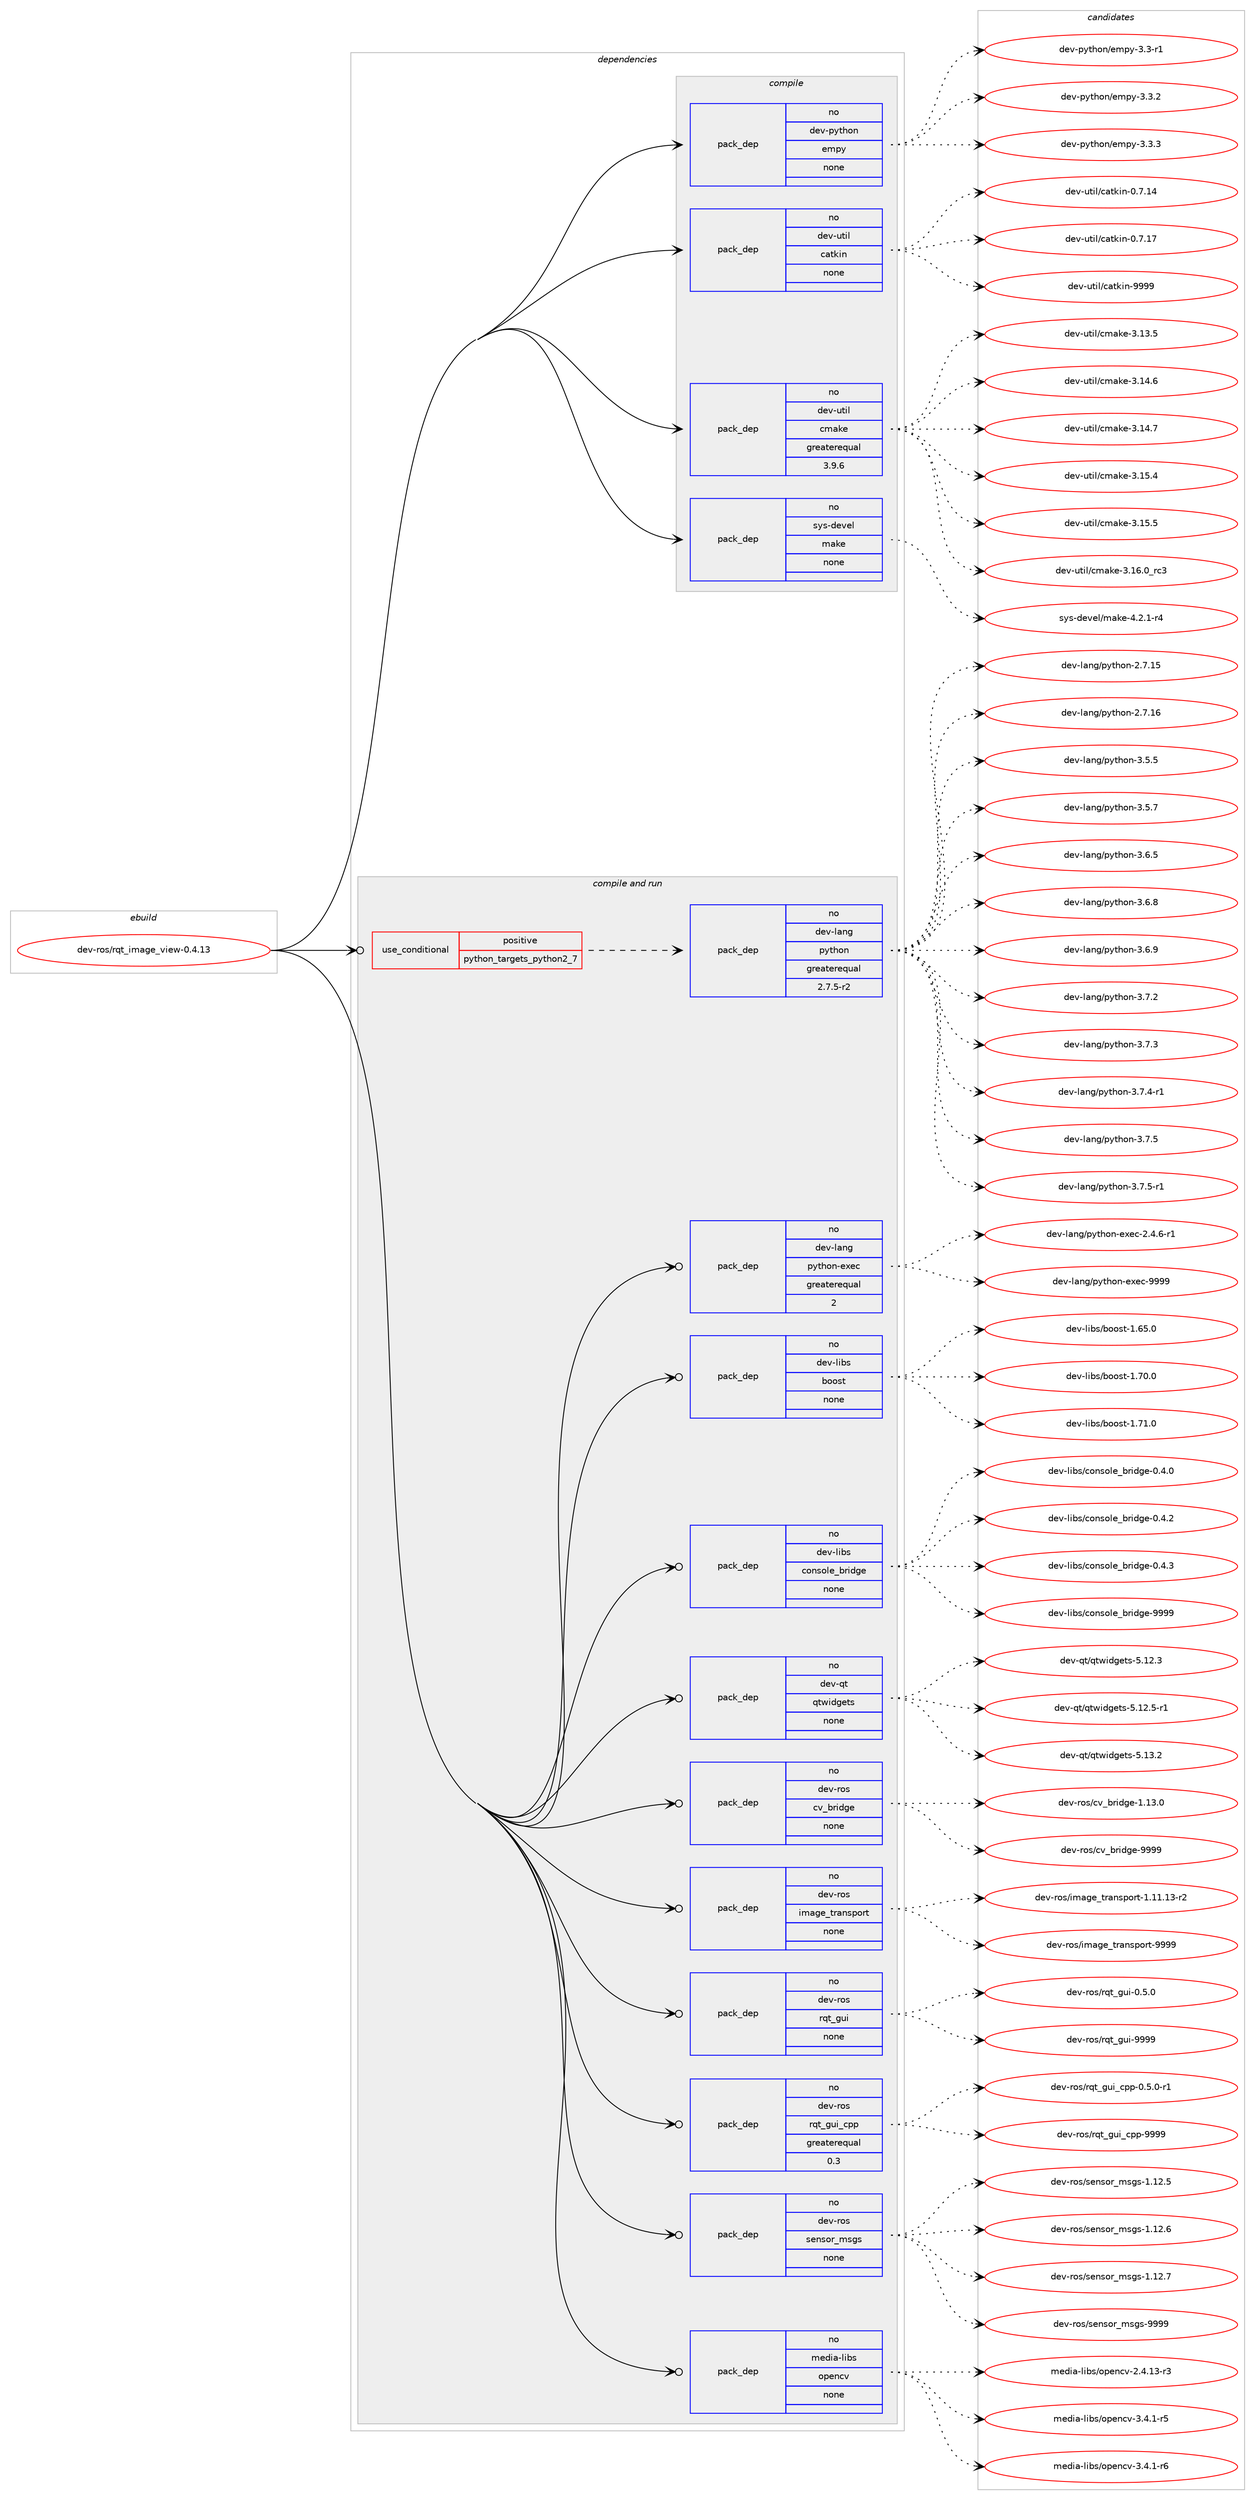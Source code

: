 digraph prolog {

# *************
# Graph options
# *************

newrank=true;
concentrate=true;
compound=true;
graph [rankdir=LR,fontname=Helvetica,fontsize=10,ranksep=1.5];#, ranksep=2.5, nodesep=0.2];
edge  [arrowhead=vee];
node  [fontname=Helvetica,fontsize=10];

# **********
# The ebuild
# **********

subgraph cluster_leftcol {
color=gray;
rank=same;
label=<<i>ebuild</i>>;
id [label="dev-ros/rqt_image_view-0.4.13", color=red, width=4, href="../dev-ros/rqt_image_view-0.4.13.svg"];
}

# ****************
# The dependencies
# ****************

subgraph cluster_midcol {
color=gray;
label=<<i>dependencies</i>>;
subgraph cluster_compile {
fillcolor="#eeeeee";
style=filled;
label=<<i>compile</i>>;
subgraph pack498337 {
dependency665518 [label=<<TABLE BORDER="0" CELLBORDER="1" CELLSPACING="0" CELLPADDING="4" WIDTH="220"><TR><TD ROWSPAN="6" CELLPADDING="30">pack_dep</TD></TR><TR><TD WIDTH="110">no</TD></TR><TR><TD>dev-python</TD></TR><TR><TD>empy</TD></TR><TR><TD>none</TD></TR><TR><TD></TD></TR></TABLE>>, shape=none, color=blue];
}
id:e -> dependency665518:w [weight=20,style="solid",arrowhead="vee"];
subgraph pack498338 {
dependency665519 [label=<<TABLE BORDER="0" CELLBORDER="1" CELLSPACING="0" CELLPADDING="4" WIDTH="220"><TR><TD ROWSPAN="6" CELLPADDING="30">pack_dep</TD></TR><TR><TD WIDTH="110">no</TD></TR><TR><TD>dev-util</TD></TR><TR><TD>catkin</TD></TR><TR><TD>none</TD></TR><TR><TD></TD></TR></TABLE>>, shape=none, color=blue];
}
id:e -> dependency665519:w [weight=20,style="solid",arrowhead="vee"];
subgraph pack498339 {
dependency665520 [label=<<TABLE BORDER="0" CELLBORDER="1" CELLSPACING="0" CELLPADDING="4" WIDTH="220"><TR><TD ROWSPAN="6" CELLPADDING="30">pack_dep</TD></TR><TR><TD WIDTH="110">no</TD></TR><TR><TD>dev-util</TD></TR><TR><TD>cmake</TD></TR><TR><TD>greaterequal</TD></TR><TR><TD>3.9.6</TD></TR></TABLE>>, shape=none, color=blue];
}
id:e -> dependency665520:w [weight=20,style="solid",arrowhead="vee"];
subgraph pack498340 {
dependency665521 [label=<<TABLE BORDER="0" CELLBORDER="1" CELLSPACING="0" CELLPADDING="4" WIDTH="220"><TR><TD ROWSPAN="6" CELLPADDING="30">pack_dep</TD></TR><TR><TD WIDTH="110">no</TD></TR><TR><TD>sys-devel</TD></TR><TR><TD>make</TD></TR><TR><TD>none</TD></TR><TR><TD></TD></TR></TABLE>>, shape=none, color=blue];
}
id:e -> dependency665521:w [weight=20,style="solid",arrowhead="vee"];
}
subgraph cluster_compileandrun {
fillcolor="#eeeeee";
style=filled;
label=<<i>compile and run</i>>;
subgraph cond155275 {
dependency665522 [label=<<TABLE BORDER="0" CELLBORDER="1" CELLSPACING="0" CELLPADDING="4"><TR><TD ROWSPAN="3" CELLPADDING="10">use_conditional</TD></TR><TR><TD>positive</TD></TR><TR><TD>python_targets_python2_7</TD></TR></TABLE>>, shape=none, color=red];
subgraph pack498341 {
dependency665523 [label=<<TABLE BORDER="0" CELLBORDER="1" CELLSPACING="0" CELLPADDING="4" WIDTH="220"><TR><TD ROWSPAN="6" CELLPADDING="30">pack_dep</TD></TR><TR><TD WIDTH="110">no</TD></TR><TR><TD>dev-lang</TD></TR><TR><TD>python</TD></TR><TR><TD>greaterequal</TD></TR><TR><TD>2.7.5-r2</TD></TR></TABLE>>, shape=none, color=blue];
}
dependency665522:e -> dependency665523:w [weight=20,style="dashed",arrowhead="vee"];
}
id:e -> dependency665522:w [weight=20,style="solid",arrowhead="odotvee"];
subgraph pack498342 {
dependency665524 [label=<<TABLE BORDER="0" CELLBORDER="1" CELLSPACING="0" CELLPADDING="4" WIDTH="220"><TR><TD ROWSPAN="6" CELLPADDING="30">pack_dep</TD></TR><TR><TD WIDTH="110">no</TD></TR><TR><TD>dev-lang</TD></TR><TR><TD>python-exec</TD></TR><TR><TD>greaterequal</TD></TR><TR><TD>2</TD></TR></TABLE>>, shape=none, color=blue];
}
id:e -> dependency665524:w [weight=20,style="solid",arrowhead="odotvee"];
subgraph pack498343 {
dependency665525 [label=<<TABLE BORDER="0" CELLBORDER="1" CELLSPACING="0" CELLPADDING="4" WIDTH="220"><TR><TD ROWSPAN="6" CELLPADDING="30">pack_dep</TD></TR><TR><TD WIDTH="110">no</TD></TR><TR><TD>dev-libs</TD></TR><TR><TD>boost</TD></TR><TR><TD>none</TD></TR><TR><TD></TD></TR></TABLE>>, shape=none, color=blue];
}
id:e -> dependency665525:w [weight=20,style="solid",arrowhead="odotvee"];
subgraph pack498344 {
dependency665526 [label=<<TABLE BORDER="0" CELLBORDER="1" CELLSPACING="0" CELLPADDING="4" WIDTH="220"><TR><TD ROWSPAN="6" CELLPADDING="30">pack_dep</TD></TR><TR><TD WIDTH="110">no</TD></TR><TR><TD>dev-libs</TD></TR><TR><TD>console_bridge</TD></TR><TR><TD>none</TD></TR><TR><TD></TD></TR></TABLE>>, shape=none, color=blue];
}
id:e -> dependency665526:w [weight=20,style="solid",arrowhead="odotvee"];
subgraph pack498345 {
dependency665527 [label=<<TABLE BORDER="0" CELLBORDER="1" CELLSPACING="0" CELLPADDING="4" WIDTH="220"><TR><TD ROWSPAN="6" CELLPADDING="30">pack_dep</TD></TR><TR><TD WIDTH="110">no</TD></TR><TR><TD>dev-qt</TD></TR><TR><TD>qtwidgets</TD></TR><TR><TD>none</TD></TR><TR><TD></TD></TR></TABLE>>, shape=none, color=blue];
}
id:e -> dependency665527:w [weight=20,style="solid",arrowhead="odotvee"];
subgraph pack498346 {
dependency665528 [label=<<TABLE BORDER="0" CELLBORDER="1" CELLSPACING="0" CELLPADDING="4" WIDTH="220"><TR><TD ROWSPAN="6" CELLPADDING="30">pack_dep</TD></TR><TR><TD WIDTH="110">no</TD></TR><TR><TD>dev-ros</TD></TR><TR><TD>cv_bridge</TD></TR><TR><TD>none</TD></TR><TR><TD></TD></TR></TABLE>>, shape=none, color=blue];
}
id:e -> dependency665528:w [weight=20,style="solid",arrowhead="odotvee"];
subgraph pack498347 {
dependency665529 [label=<<TABLE BORDER="0" CELLBORDER="1" CELLSPACING="0" CELLPADDING="4" WIDTH="220"><TR><TD ROWSPAN="6" CELLPADDING="30">pack_dep</TD></TR><TR><TD WIDTH="110">no</TD></TR><TR><TD>dev-ros</TD></TR><TR><TD>image_transport</TD></TR><TR><TD>none</TD></TR><TR><TD></TD></TR></TABLE>>, shape=none, color=blue];
}
id:e -> dependency665529:w [weight=20,style="solid",arrowhead="odotvee"];
subgraph pack498348 {
dependency665530 [label=<<TABLE BORDER="0" CELLBORDER="1" CELLSPACING="0" CELLPADDING="4" WIDTH="220"><TR><TD ROWSPAN="6" CELLPADDING="30">pack_dep</TD></TR><TR><TD WIDTH="110">no</TD></TR><TR><TD>dev-ros</TD></TR><TR><TD>rqt_gui</TD></TR><TR><TD>none</TD></TR><TR><TD></TD></TR></TABLE>>, shape=none, color=blue];
}
id:e -> dependency665530:w [weight=20,style="solid",arrowhead="odotvee"];
subgraph pack498349 {
dependency665531 [label=<<TABLE BORDER="0" CELLBORDER="1" CELLSPACING="0" CELLPADDING="4" WIDTH="220"><TR><TD ROWSPAN="6" CELLPADDING="30">pack_dep</TD></TR><TR><TD WIDTH="110">no</TD></TR><TR><TD>dev-ros</TD></TR><TR><TD>rqt_gui_cpp</TD></TR><TR><TD>greaterequal</TD></TR><TR><TD>0.3</TD></TR></TABLE>>, shape=none, color=blue];
}
id:e -> dependency665531:w [weight=20,style="solid",arrowhead="odotvee"];
subgraph pack498350 {
dependency665532 [label=<<TABLE BORDER="0" CELLBORDER="1" CELLSPACING="0" CELLPADDING="4" WIDTH="220"><TR><TD ROWSPAN="6" CELLPADDING="30">pack_dep</TD></TR><TR><TD WIDTH="110">no</TD></TR><TR><TD>dev-ros</TD></TR><TR><TD>sensor_msgs</TD></TR><TR><TD>none</TD></TR><TR><TD></TD></TR></TABLE>>, shape=none, color=blue];
}
id:e -> dependency665532:w [weight=20,style="solid",arrowhead="odotvee"];
subgraph pack498351 {
dependency665533 [label=<<TABLE BORDER="0" CELLBORDER="1" CELLSPACING="0" CELLPADDING="4" WIDTH="220"><TR><TD ROWSPAN="6" CELLPADDING="30">pack_dep</TD></TR><TR><TD WIDTH="110">no</TD></TR><TR><TD>media-libs</TD></TR><TR><TD>opencv</TD></TR><TR><TD>none</TD></TR><TR><TD></TD></TR></TABLE>>, shape=none, color=blue];
}
id:e -> dependency665533:w [weight=20,style="solid",arrowhead="odotvee"];
}
subgraph cluster_run {
fillcolor="#eeeeee";
style=filled;
label=<<i>run</i>>;
}
}

# **************
# The candidates
# **************

subgraph cluster_choices {
rank=same;
color=gray;
label=<<i>candidates</i>>;

subgraph choice498337 {
color=black;
nodesep=1;
choice1001011184511212111610411111047101109112121455146514511449 [label="dev-python/empy-3.3-r1", color=red, width=4,href="../dev-python/empy-3.3-r1.svg"];
choice1001011184511212111610411111047101109112121455146514650 [label="dev-python/empy-3.3.2", color=red, width=4,href="../dev-python/empy-3.3.2.svg"];
choice1001011184511212111610411111047101109112121455146514651 [label="dev-python/empy-3.3.3", color=red, width=4,href="../dev-python/empy-3.3.3.svg"];
dependency665518:e -> choice1001011184511212111610411111047101109112121455146514511449:w [style=dotted,weight="100"];
dependency665518:e -> choice1001011184511212111610411111047101109112121455146514650:w [style=dotted,weight="100"];
dependency665518:e -> choice1001011184511212111610411111047101109112121455146514651:w [style=dotted,weight="100"];
}
subgraph choice498338 {
color=black;
nodesep=1;
choice1001011184511711610510847999711610710511045484655464952 [label="dev-util/catkin-0.7.14", color=red, width=4,href="../dev-util/catkin-0.7.14.svg"];
choice1001011184511711610510847999711610710511045484655464955 [label="dev-util/catkin-0.7.17", color=red, width=4,href="../dev-util/catkin-0.7.17.svg"];
choice100101118451171161051084799971161071051104557575757 [label="dev-util/catkin-9999", color=red, width=4,href="../dev-util/catkin-9999.svg"];
dependency665519:e -> choice1001011184511711610510847999711610710511045484655464952:w [style=dotted,weight="100"];
dependency665519:e -> choice1001011184511711610510847999711610710511045484655464955:w [style=dotted,weight="100"];
dependency665519:e -> choice100101118451171161051084799971161071051104557575757:w [style=dotted,weight="100"];
}
subgraph choice498339 {
color=black;
nodesep=1;
choice1001011184511711610510847991099710710145514649514653 [label="dev-util/cmake-3.13.5", color=red, width=4,href="../dev-util/cmake-3.13.5.svg"];
choice1001011184511711610510847991099710710145514649524654 [label="dev-util/cmake-3.14.6", color=red, width=4,href="../dev-util/cmake-3.14.6.svg"];
choice1001011184511711610510847991099710710145514649524655 [label="dev-util/cmake-3.14.7", color=red, width=4,href="../dev-util/cmake-3.14.7.svg"];
choice1001011184511711610510847991099710710145514649534652 [label="dev-util/cmake-3.15.4", color=red, width=4,href="../dev-util/cmake-3.15.4.svg"];
choice1001011184511711610510847991099710710145514649534653 [label="dev-util/cmake-3.15.5", color=red, width=4,href="../dev-util/cmake-3.15.5.svg"];
choice1001011184511711610510847991099710710145514649544648951149951 [label="dev-util/cmake-3.16.0_rc3", color=red, width=4,href="../dev-util/cmake-3.16.0_rc3.svg"];
dependency665520:e -> choice1001011184511711610510847991099710710145514649514653:w [style=dotted,weight="100"];
dependency665520:e -> choice1001011184511711610510847991099710710145514649524654:w [style=dotted,weight="100"];
dependency665520:e -> choice1001011184511711610510847991099710710145514649524655:w [style=dotted,weight="100"];
dependency665520:e -> choice1001011184511711610510847991099710710145514649534652:w [style=dotted,weight="100"];
dependency665520:e -> choice1001011184511711610510847991099710710145514649534653:w [style=dotted,weight="100"];
dependency665520:e -> choice1001011184511711610510847991099710710145514649544648951149951:w [style=dotted,weight="100"];
}
subgraph choice498340 {
color=black;
nodesep=1;
choice1151211154510010111810110847109971071014552465046494511452 [label="sys-devel/make-4.2.1-r4", color=red, width=4,href="../sys-devel/make-4.2.1-r4.svg"];
dependency665521:e -> choice1151211154510010111810110847109971071014552465046494511452:w [style=dotted,weight="100"];
}
subgraph choice498341 {
color=black;
nodesep=1;
choice10010111845108971101034711212111610411111045504655464953 [label="dev-lang/python-2.7.15", color=red, width=4,href="../dev-lang/python-2.7.15.svg"];
choice10010111845108971101034711212111610411111045504655464954 [label="dev-lang/python-2.7.16", color=red, width=4,href="../dev-lang/python-2.7.16.svg"];
choice100101118451089711010347112121116104111110455146534653 [label="dev-lang/python-3.5.5", color=red, width=4,href="../dev-lang/python-3.5.5.svg"];
choice100101118451089711010347112121116104111110455146534655 [label="dev-lang/python-3.5.7", color=red, width=4,href="../dev-lang/python-3.5.7.svg"];
choice100101118451089711010347112121116104111110455146544653 [label="dev-lang/python-3.6.5", color=red, width=4,href="../dev-lang/python-3.6.5.svg"];
choice100101118451089711010347112121116104111110455146544656 [label="dev-lang/python-3.6.8", color=red, width=4,href="../dev-lang/python-3.6.8.svg"];
choice100101118451089711010347112121116104111110455146544657 [label="dev-lang/python-3.6.9", color=red, width=4,href="../dev-lang/python-3.6.9.svg"];
choice100101118451089711010347112121116104111110455146554650 [label="dev-lang/python-3.7.2", color=red, width=4,href="../dev-lang/python-3.7.2.svg"];
choice100101118451089711010347112121116104111110455146554651 [label="dev-lang/python-3.7.3", color=red, width=4,href="../dev-lang/python-3.7.3.svg"];
choice1001011184510897110103471121211161041111104551465546524511449 [label="dev-lang/python-3.7.4-r1", color=red, width=4,href="../dev-lang/python-3.7.4-r1.svg"];
choice100101118451089711010347112121116104111110455146554653 [label="dev-lang/python-3.7.5", color=red, width=4,href="../dev-lang/python-3.7.5.svg"];
choice1001011184510897110103471121211161041111104551465546534511449 [label="dev-lang/python-3.7.5-r1", color=red, width=4,href="../dev-lang/python-3.7.5-r1.svg"];
dependency665523:e -> choice10010111845108971101034711212111610411111045504655464953:w [style=dotted,weight="100"];
dependency665523:e -> choice10010111845108971101034711212111610411111045504655464954:w [style=dotted,weight="100"];
dependency665523:e -> choice100101118451089711010347112121116104111110455146534653:w [style=dotted,weight="100"];
dependency665523:e -> choice100101118451089711010347112121116104111110455146534655:w [style=dotted,weight="100"];
dependency665523:e -> choice100101118451089711010347112121116104111110455146544653:w [style=dotted,weight="100"];
dependency665523:e -> choice100101118451089711010347112121116104111110455146544656:w [style=dotted,weight="100"];
dependency665523:e -> choice100101118451089711010347112121116104111110455146544657:w [style=dotted,weight="100"];
dependency665523:e -> choice100101118451089711010347112121116104111110455146554650:w [style=dotted,weight="100"];
dependency665523:e -> choice100101118451089711010347112121116104111110455146554651:w [style=dotted,weight="100"];
dependency665523:e -> choice1001011184510897110103471121211161041111104551465546524511449:w [style=dotted,weight="100"];
dependency665523:e -> choice100101118451089711010347112121116104111110455146554653:w [style=dotted,weight="100"];
dependency665523:e -> choice1001011184510897110103471121211161041111104551465546534511449:w [style=dotted,weight="100"];
}
subgraph choice498342 {
color=black;
nodesep=1;
choice10010111845108971101034711212111610411111045101120101994550465246544511449 [label="dev-lang/python-exec-2.4.6-r1", color=red, width=4,href="../dev-lang/python-exec-2.4.6-r1.svg"];
choice10010111845108971101034711212111610411111045101120101994557575757 [label="dev-lang/python-exec-9999", color=red, width=4,href="../dev-lang/python-exec-9999.svg"];
dependency665524:e -> choice10010111845108971101034711212111610411111045101120101994550465246544511449:w [style=dotted,weight="100"];
dependency665524:e -> choice10010111845108971101034711212111610411111045101120101994557575757:w [style=dotted,weight="100"];
}
subgraph choice498343 {
color=black;
nodesep=1;
choice1001011184510810598115479811111111511645494654534648 [label="dev-libs/boost-1.65.0", color=red, width=4,href="../dev-libs/boost-1.65.0.svg"];
choice1001011184510810598115479811111111511645494655484648 [label="dev-libs/boost-1.70.0", color=red, width=4,href="../dev-libs/boost-1.70.0.svg"];
choice1001011184510810598115479811111111511645494655494648 [label="dev-libs/boost-1.71.0", color=red, width=4,href="../dev-libs/boost-1.71.0.svg"];
dependency665525:e -> choice1001011184510810598115479811111111511645494654534648:w [style=dotted,weight="100"];
dependency665525:e -> choice1001011184510810598115479811111111511645494655484648:w [style=dotted,weight="100"];
dependency665525:e -> choice1001011184510810598115479811111111511645494655494648:w [style=dotted,weight="100"];
}
subgraph choice498344 {
color=black;
nodesep=1;
choice100101118451081059811547991111101151111081019598114105100103101454846524648 [label="dev-libs/console_bridge-0.4.0", color=red, width=4,href="../dev-libs/console_bridge-0.4.0.svg"];
choice100101118451081059811547991111101151111081019598114105100103101454846524650 [label="dev-libs/console_bridge-0.4.2", color=red, width=4,href="../dev-libs/console_bridge-0.4.2.svg"];
choice100101118451081059811547991111101151111081019598114105100103101454846524651 [label="dev-libs/console_bridge-0.4.3", color=red, width=4,href="../dev-libs/console_bridge-0.4.3.svg"];
choice1001011184510810598115479911111011511110810195981141051001031014557575757 [label="dev-libs/console_bridge-9999", color=red, width=4,href="../dev-libs/console_bridge-9999.svg"];
dependency665526:e -> choice100101118451081059811547991111101151111081019598114105100103101454846524648:w [style=dotted,weight="100"];
dependency665526:e -> choice100101118451081059811547991111101151111081019598114105100103101454846524650:w [style=dotted,weight="100"];
dependency665526:e -> choice100101118451081059811547991111101151111081019598114105100103101454846524651:w [style=dotted,weight="100"];
dependency665526:e -> choice1001011184510810598115479911111011511110810195981141051001031014557575757:w [style=dotted,weight="100"];
}
subgraph choice498345 {
color=black;
nodesep=1;
choice100101118451131164711311611910510010310111611545534649504651 [label="dev-qt/qtwidgets-5.12.3", color=red, width=4,href="../dev-qt/qtwidgets-5.12.3.svg"];
choice1001011184511311647113116119105100103101116115455346495046534511449 [label="dev-qt/qtwidgets-5.12.5-r1", color=red, width=4,href="../dev-qt/qtwidgets-5.12.5-r1.svg"];
choice100101118451131164711311611910510010310111611545534649514650 [label="dev-qt/qtwidgets-5.13.2", color=red, width=4,href="../dev-qt/qtwidgets-5.13.2.svg"];
dependency665527:e -> choice100101118451131164711311611910510010310111611545534649504651:w [style=dotted,weight="100"];
dependency665527:e -> choice1001011184511311647113116119105100103101116115455346495046534511449:w [style=dotted,weight="100"];
dependency665527:e -> choice100101118451131164711311611910510010310111611545534649514650:w [style=dotted,weight="100"];
}
subgraph choice498346 {
color=black;
nodesep=1;
choice100101118451141111154799118959811410510010310145494649514648 [label="dev-ros/cv_bridge-1.13.0", color=red, width=4,href="../dev-ros/cv_bridge-1.13.0.svg"];
choice10010111845114111115479911895981141051001031014557575757 [label="dev-ros/cv_bridge-9999", color=red, width=4,href="../dev-ros/cv_bridge-9999.svg"];
dependency665528:e -> choice100101118451141111154799118959811410510010310145494649514648:w [style=dotted,weight="100"];
dependency665528:e -> choice10010111845114111115479911895981141051001031014557575757:w [style=dotted,weight="100"];
}
subgraph choice498347 {
color=black;
nodesep=1;
choice100101118451141111154710510997103101951161149711011511211111411645494649494649514511450 [label="dev-ros/image_transport-1.11.13-r2", color=red, width=4,href="../dev-ros/image_transport-1.11.13-r2.svg"];
choice10010111845114111115471051099710310195116114971101151121111141164557575757 [label="dev-ros/image_transport-9999", color=red, width=4,href="../dev-ros/image_transport-9999.svg"];
dependency665529:e -> choice100101118451141111154710510997103101951161149711011511211111411645494649494649514511450:w [style=dotted,weight="100"];
dependency665529:e -> choice10010111845114111115471051099710310195116114971101151121111141164557575757:w [style=dotted,weight="100"];
}
subgraph choice498348 {
color=black;
nodesep=1;
choice100101118451141111154711411311695103117105454846534648 [label="dev-ros/rqt_gui-0.5.0", color=red, width=4,href="../dev-ros/rqt_gui-0.5.0.svg"];
choice1001011184511411111547114113116951031171054557575757 [label="dev-ros/rqt_gui-9999", color=red, width=4,href="../dev-ros/rqt_gui-9999.svg"];
dependency665530:e -> choice100101118451141111154711411311695103117105454846534648:w [style=dotted,weight="100"];
dependency665530:e -> choice1001011184511411111547114113116951031171054557575757:w [style=dotted,weight="100"];
}
subgraph choice498349 {
color=black;
nodesep=1;
choice10010111845114111115471141131169510311710595991121124548465346484511449 [label="dev-ros/rqt_gui_cpp-0.5.0-r1", color=red, width=4,href="../dev-ros/rqt_gui_cpp-0.5.0-r1.svg"];
choice10010111845114111115471141131169510311710595991121124557575757 [label="dev-ros/rqt_gui_cpp-9999", color=red, width=4,href="../dev-ros/rqt_gui_cpp-9999.svg"];
dependency665531:e -> choice10010111845114111115471141131169510311710595991121124548465346484511449:w [style=dotted,weight="100"];
dependency665531:e -> choice10010111845114111115471141131169510311710595991121124557575757:w [style=dotted,weight="100"];
}
subgraph choice498350 {
color=black;
nodesep=1;
choice10010111845114111115471151011101151111149510911510311545494649504653 [label="dev-ros/sensor_msgs-1.12.5", color=red, width=4,href="../dev-ros/sensor_msgs-1.12.5.svg"];
choice10010111845114111115471151011101151111149510911510311545494649504654 [label="dev-ros/sensor_msgs-1.12.6", color=red, width=4,href="../dev-ros/sensor_msgs-1.12.6.svg"];
choice10010111845114111115471151011101151111149510911510311545494649504655 [label="dev-ros/sensor_msgs-1.12.7", color=red, width=4,href="../dev-ros/sensor_msgs-1.12.7.svg"];
choice1001011184511411111547115101110115111114951091151031154557575757 [label="dev-ros/sensor_msgs-9999", color=red, width=4,href="../dev-ros/sensor_msgs-9999.svg"];
dependency665532:e -> choice10010111845114111115471151011101151111149510911510311545494649504653:w [style=dotted,weight="100"];
dependency665532:e -> choice10010111845114111115471151011101151111149510911510311545494649504654:w [style=dotted,weight="100"];
dependency665532:e -> choice10010111845114111115471151011101151111149510911510311545494649504655:w [style=dotted,weight="100"];
dependency665532:e -> choice1001011184511411111547115101110115111114951091151031154557575757:w [style=dotted,weight="100"];
}
subgraph choice498351 {
color=black;
nodesep=1;
choice1091011001059745108105981154711111210111099118455046524649514511451 [label="media-libs/opencv-2.4.13-r3", color=red, width=4,href="../media-libs/opencv-2.4.13-r3.svg"];
choice10910110010597451081059811547111112101110991184551465246494511453 [label="media-libs/opencv-3.4.1-r5", color=red, width=4,href="../media-libs/opencv-3.4.1-r5.svg"];
choice10910110010597451081059811547111112101110991184551465246494511454 [label="media-libs/opencv-3.4.1-r6", color=red, width=4,href="../media-libs/opencv-3.4.1-r6.svg"];
dependency665533:e -> choice1091011001059745108105981154711111210111099118455046524649514511451:w [style=dotted,weight="100"];
dependency665533:e -> choice10910110010597451081059811547111112101110991184551465246494511453:w [style=dotted,weight="100"];
dependency665533:e -> choice10910110010597451081059811547111112101110991184551465246494511454:w [style=dotted,weight="100"];
}
}

}
